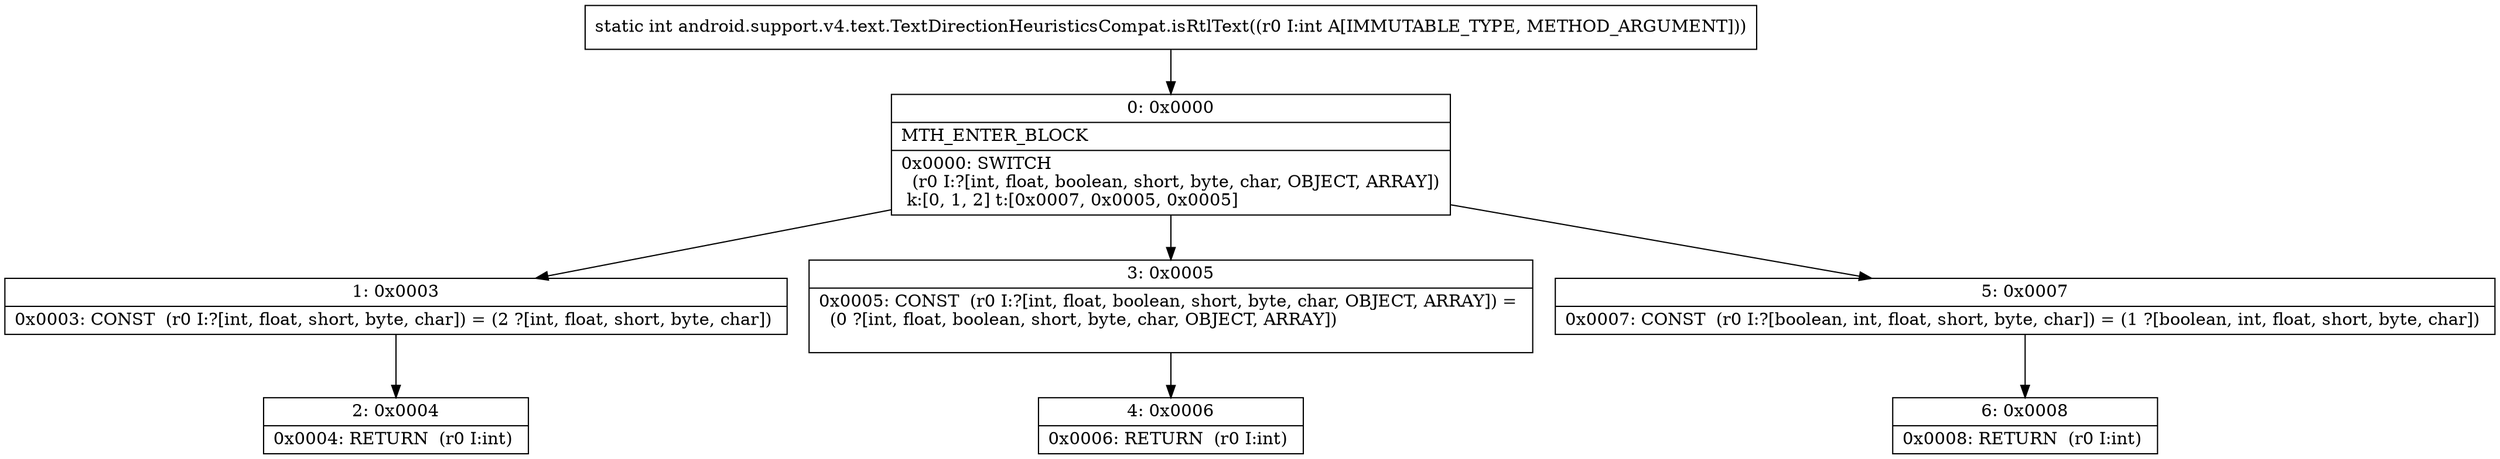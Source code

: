 digraph "CFG forandroid.support.v4.text.TextDirectionHeuristicsCompat.isRtlText(I)I" {
Node_0 [shape=record,label="{0\:\ 0x0000|MTH_ENTER_BLOCK\l|0x0000: SWITCH  \l  (r0 I:?[int, float, boolean, short, byte, char, OBJECT, ARRAY])\l k:[0, 1, 2] t:[0x0007, 0x0005, 0x0005] \l}"];
Node_1 [shape=record,label="{1\:\ 0x0003|0x0003: CONST  (r0 I:?[int, float, short, byte, char]) = (2 ?[int, float, short, byte, char]) \l}"];
Node_2 [shape=record,label="{2\:\ 0x0004|0x0004: RETURN  (r0 I:int) \l}"];
Node_3 [shape=record,label="{3\:\ 0x0005|0x0005: CONST  (r0 I:?[int, float, boolean, short, byte, char, OBJECT, ARRAY]) = \l  (0 ?[int, float, boolean, short, byte, char, OBJECT, ARRAY])\l \l}"];
Node_4 [shape=record,label="{4\:\ 0x0006|0x0006: RETURN  (r0 I:int) \l}"];
Node_5 [shape=record,label="{5\:\ 0x0007|0x0007: CONST  (r0 I:?[boolean, int, float, short, byte, char]) = (1 ?[boolean, int, float, short, byte, char]) \l}"];
Node_6 [shape=record,label="{6\:\ 0x0008|0x0008: RETURN  (r0 I:int) \l}"];
MethodNode[shape=record,label="{static int android.support.v4.text.TextDirectionHeuristicsCompat.isRtlText((r0 I:int A[IMMUTABLE_TYPE, METHOD_ARGUMENT])) }"];
MethodNode -> Node_0;
Node_0 -> Node_1;
Node_0 -> Node_3;
Node_0 -> Node_5;
Node_1 -> Node_2;
Node_3 -> Node_4;
Node_5 -> Node_6;
}

